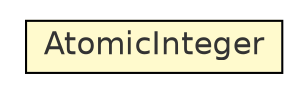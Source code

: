 #!/usr/local/bin/dot
#
# Class diagram 
# Generated by UmlGraph version 4.8 (http://www.spinellis.gr/sw/umlgraph)
#

digraph G {
	edge [fontname="Helvetica",fontsize=10,labelfontname="Helvetica",labelfontsize=10];
	node [fontname="Helvetica",fontsize=10,shape=plaintext];
	rankdir=LR;
	ranksep=1;
	// com.xuggle.ferry.AtomicInteger
	c2852 [label=<<table border="0" cellborder="1" cellspacing="0" cellpadding="2" port="p" bgcolor="lemonChiffon" href="./AtomicInteger.html">
		<tr><td><table border="0" cellspacing="0" cellpadding="1">
			<tr><td> AtomicInteger </td></tr>
		</table></td></tr>
		</table>>, fontname="Helvetica", fontcolor="grey20", fontsize=15.0];
}

